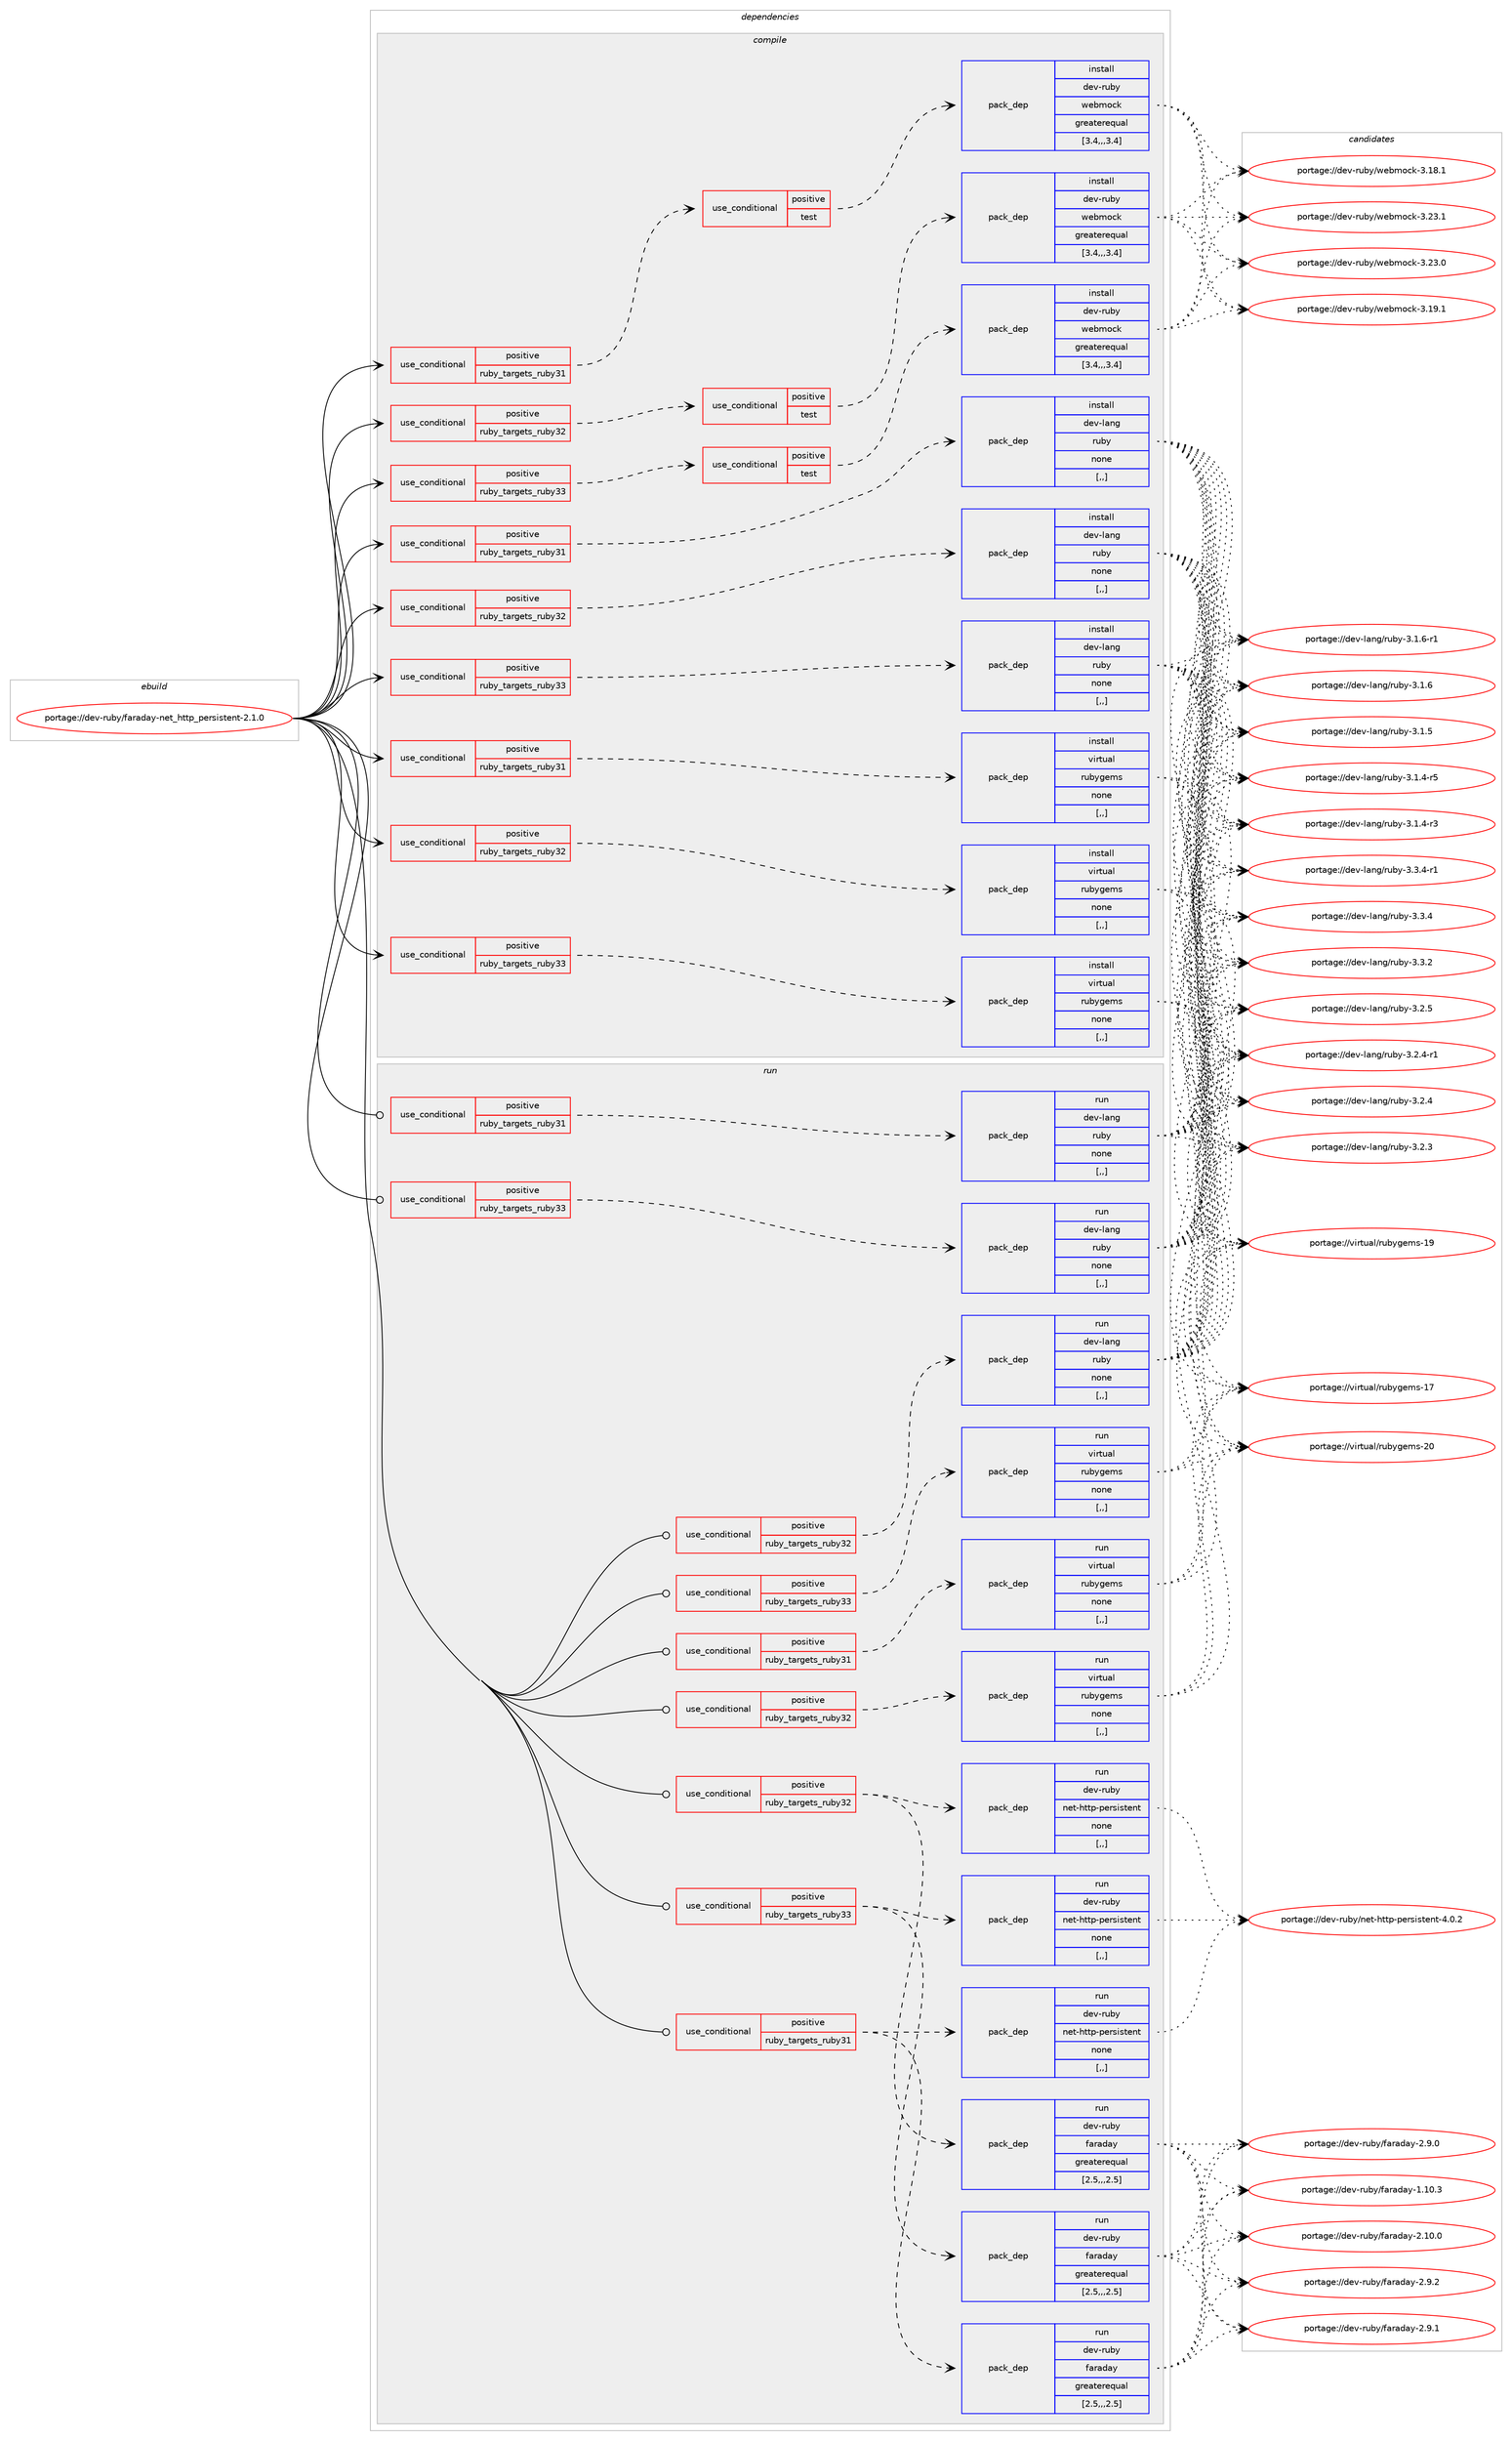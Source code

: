 digraph prolog {

# *************
# Graph options
# *************

newrank=true;
concentrate=true;
compound=true;
graph [rankdir=LR,fontname=Helvetica,fontsize=10,ranksep=1.5];#, ranksep=2.5, nodesep=0.2];
edge  [arrowhead=vee];
node  [fontname=Helvetica,fontsize=10];

# **********
# The ebuild
# **********

subgraph cluster_leftcol {
color=gray;
label=<<i>ebuild</i>>;
id [label="portage://dev-ruby/faraday-net_http_persistent-2.1.0", color=red, width=4, href="../dev-ruby/faraday-net_http_persistent-2.1.0.svg"];
}

# ****************
# The dependencies
# ****************

subgraph cluster_midcol {
color=gray;
label=<<i>dependencies</i>>;
subgraph cluster_compile {
fillcolor="#eeeeee";
style=filled;
label=<<i>compile</i>>;
subgraph cond47709 {
dependency183755 [label=<<TABLE BORDER="0" CELLBORDER="1" CELLSPACING="0" CELLPADDING="4"><TR><TD ROWSPAN="3" CELLPADDING="10">use_conditional</TD></TR><TR><TD>positive</TD></TR><TR><TD>ruby_targets_ruby31</TD></TR></TABLE>>, shape=none, color=red];
subgraph cond47710 {
dependency183756 [label=<<TABLE BORDER="0" CELLBORDER="1" CELLSPACING="0" CELLPADDING="4"><TR><TD ROWSPAN="3" CELLPADDING="10">use_conditional</TD></TR><TR><TD>positive</TD></TR><TR><TD>test</TD></TR></TABLE>>, shape=none, color=red];
subgraph pack134717 {
dependency183757 [label=<<TABLE BORDER="0" CELLBORDER="1" CELLSPACING="0" CELLPADDING="4" WIDTH="220"><TR><TD ROWSPAN="6" CELLPADDING="30">pack_dep</TD></TR><TR><TD WIDTH="110">install</TD></TR><TR><TD>dev-ruby</TD></TR><TR><TD>webmock</TD></TR><TR><TD>greaterequal</TD></TR><TR><TD>[3.4,,,3.4]</TD></TR></TABLE>>, shape=none, color=blue];
}
dependency183756:e -> dependency183757:w [weight=20,style="dashed",arrowhead="vee"];
}
dependency183755:e -> dependency183756:w [weight=20,style="dashed",arrowhead="vee"];
}
id:e -> dependency183755:w [weight=20,style="solid",arrowhead="vee"];
subgraph cond47711 {
dependency183758 [label=<<TABLE BORDER="0" CELLBORDER="1" CELLSPACING="0" CELLPADDING="4"><TR><TD ROWSPAN="3" CELLPADDING="10">use_conditional</TD></TR><TR><TD>positive</TD></TR><TR><TD>ruby_targets_ruby31</TD></TR></TABLE>>, shape=none, color=red];
subgraph pack134718 {
dependency183759 [label=<<TABLE BORDER="0" CELLBORDER="1" CELLSPACING="0" CELLPADDING="4" WIDTH="220"><TR><TD ROWSPAN="6" CELLPADDING="30">pack_dep</TD></TR><TR><TD WIDTH="110">install</TD></TR><TR><TD>dev-lang</TD></TR><TR><TD>ruby</TD></TR><TR><TD>none</TD></TR><TR><TD>[,,]</TD></TR></TABLE>>, shape=none, color=blue];
}
dependency183758:e -> dependency183759:w [weight=20,style="dashed",arrowhead="vee"];
}
id:e -> dependency183758:w [weight=20,style="solid",arrowhead="vee"];
subgraph cond47712 {
dependency183760 [label=<<TABLE BORDER="0" CELLBORDER="1" CELLSPACING="0" CELLPADDING="4"><TR><TD ROWSPAN="3" CELLPADDING="10">use_conditional</TD></TR><TR><TD>positive</TD></TR><TR><TD>ruby_targets_ruby31</TD></TR></TABLE>>, shape=none, color=red];
subgraph pack134719 {
dependency183761 [label=<<TABLE BORDER="0" CELLBORDER="1" CELLSPACING="0" CELLPADDING="4" WIDTH="220"><TR><TD ROWSPAN="6" CELLPADDING="30">pack_dep</TD></TR><TR><TD WIDTH="110">install</TD></TR><TR><TD>virtual</TD></TR><TR><TD>rubygems</TD></TR><TR><TD>none</TD></TR><TR><TD>[,,]</TD></TR></TABLE>>, shape=none, color=blue];
}
dependency183760:e -> dependency183761:w [weight=20,style="dashed",arrowhead="vee"];
}
id:e -> dependency183760:w [weight=20,style="solid",arrowhead="vee"];
subgraph cond47713 {
dependency183762 [label=<<TABLE BORDER="0" CELLBORDER="1" CELLSPACING="0" CELLPADDING="4"><TR><TD ROWSPAN="3" CELLPADDING="10">use_conditional</TD></TR><TR><TD>positive</TD></TR><TR><TD>ruby_targets_ruby32</TD></TR></TABLE>>, shape=none, color=red];
subgraph cond47714 {
dependency183763 [label=<<TABLE BORDER="0" CELLBORDER="1" CELLSPACING="0" CELLPADDING="4"><TR><TD ROWSPAN="3" CELLPADDING="10">use_conditional</TD></TR><TR><TD>positive</TD></TR><TR><TD>test</TD></TR></TABLE>>, shape=none, color=red];
subgraph pack134720 {
dependency183764 [label=<<TABLE BORDER="0" CELLBORDER="1" CELLSPACING="0" CELLPADDING="4" WIDTH="220"><TR><TD ROWSPAN="6" CELLPADDING="30">pack_dep</TD></TR><TR><TD WIDTH="110">install</TD></TR><TR><TD>dev-ruby</TD></TR><TR><TD>webmock</TD></TR><TR><TD>greaterequal</TD></TR><TR><TD>[3.4,,,3.4]</TD></TR></TABLE>>, shape=none, color=blue];
}
dependency183763:e -> dependency183764:w [weight=20,style="dashed",arrowhead="vee"];
}
dependency183762:e -> dependency183763:w [weight=20,style="dashed",arrowhead="vee"];
}
id:e -> dependency183762:w [weight=20,style="solid",arrowhead="vee"];
subgraph cond47715 {
dependency183765 [label=<<TABLE BORDER="0" CELLBORDER="1" CELLSPACING="0" CELLPADDING="4"><TR><TD ROWSPAN="3" CELLPADDING="10">use_conditional</TD></TR><TR><TD>positive</TD></TR><TR><TD>ruby_targets_ruby32</TD></TR></TABLE>>, shape=none, color=red];
subgraph pack134721 {
dependency183766 [label=<<TABLE BORDER="0" CELLBORDER="1" CELLSPACING="0" CELLPADDING="4" WIDTH="220"><TR><TD ROWSPAN="6" CELLPADDING="30">pack_dep</TD></TR><TR><TD WIDTH="110">install</TD></TR><TR><TD>dev-lang</TD></TR><TR><TD>ruby</TD></TR><TR><TD>none</TD></TR><TR><TD>[,,]</TD></TR></TABLE>>, shape=none, color=blue];
}
dependency183765:e -> dependency183766:w [weight=20,style="dashed",arrowhead="vee"];
}
id:e -> dependency183765:w [weight=20,style="solid",arrowhead="vee"];
subgraph cond47716 {
dependency183767 [label=<<TABLE BORDER="0" CELLBORDER="1" CELLSPACING="0" CELLPADDING="4"><TR><TD ROWSPAN="3" CELLPADDING="10">use_conditional</TD></TR><TR><TD>positive</TD></TR><TR><TD>ruby_targets_ruby32</TD></TR></TABLE>>, shape=none, color=red];
subgraph pack134722 {
dependency183768 [label=<<TABLE BORDER="0" CELLBORDER="1" CELLSPACING="0" CELLPADDING="4" WIDTH="220"><TR><TD ROWSPAN="6" CELLPADDING="30">pack_dep</TD></TR><TR><TD WIDTH="110">install</TD></TR><TR><TD>virtual</TD></TR><TR><TD>rubygems</TD></TR><TR><TD>none</TD></TR><TR><TD>[,,]</TD></TR></TABLE>>, shape=none, color=blue];
}
dependency183767:e -> dependency183768:w [weight=20,style="dashed",arrowhead="vee"];
}
id:e -> dependency183767:w [weight=20,style="solid",arrowhead="vee"];
subgraph cond47717 {
dependency183769 [label=<<TABLE BORDER="0" CELLBORDER="1" CELLSPACING="0" CELLPADDING="4"><TR><TD ROWSPAN="3" CELLPADDING="10">use_conditional</TD></TR><TR><TD>positive</TD></TR><TR><TD>ruby_targets_ruby33</TD></TR></TABLE>>, shape=none, color=red];
subgraph cond47718 {
dependency183770 [label=<<TABLE BORDER="0" CELLBORDER="1" CELLSPACING="0" CELLPADDING="4"><TR><TD ROWSPAN="3" CELLPADDING="10">use_conditional</TD></TR><TR><TD>positive</TD></TR><TR><TD>test</TD></TR></TABLE>>, shape=none, color=red];
subgraph pack134723 {
dependency183771 [label=<<TABLE BORDER="0" CELLBORDER="1" CELLSPACING="0" CELLPADDING="4" WIDTH="220"><TR><TD ROWSPAN="6" CELLPADDING="30">pack_dep</TD></TR><TR><TD WIDTH="110">install</TD></TR><TR><TD>dev-ruby</TD></TR><TR><TD>webmock</TD></TR><TR><TD>greaterequal</TD></TR><TR><TD>[3.4,,,3.4]</TD></TR></TABLE>>, shape=none, color=blue];
}
dependency183770:e -> dependency183771:w [weight=20,style="dashed",arrowhead="vee"];
}
dependency183769:e -> dependency183770:w [weight=20,style="dashed",arrowhead="vee"];
}
id:e -> dependency183769:w [weight=20,style="solid",arrowhead="vee"];
subgraph cond47719 {
dependency183772 [label=<<TABLE BORDER="0" CELLBORDER="1" CELLSPACING="0" CELLPADDING="4"><TR><TD ROWSPAN="3" CELLPADDING="10">use_conditional</TD></TR><TR><TD>positive</TD></TR><TR><TD>ruby_targets_ruby33</TD></TR></TABLE>>, shape=none, color=red];
subgraph pack134724 {
dependency183773 [label=<<TABLE BORDER="0" CELLBORDER="1" CELLSPACING="0" CELLPADDING="4" WIDTH="220"><TR><TD ROWSPAN="6" CELLPADDING="30">pack_dep</TD></TR><TR><TD WIDTH="110">install</TD></TR><TR><TD>dev-lang</TD></TR><TR><TD>ruby</TD></TR><TR><TD>none</TD></TR><TR><TD>[,,]</TD></TR></TABLE>>, shape=none, color=blue];
}
dependency183772:e -> dependency183773:w [weight=20,style="dashed",arrowhead="vee"];
}
id:e -> dependency183772:w [weight=20,style="solid",arrowhead="vee"];
subgraph cond47720 {
dependency183774 [label=<<TABLE BORDER="0" CELLBORDER="1" CELLSPACING="0" CELLPADDING="4"><TR><TD ROWSPAN="3" CELLPADDING="10">use_conditional</TD></TR><TR><TD>positive</TD></TR><TR><TD>ruby_targets_ruby33</TD></TR></TABLE>>, shape=none, color=red];
subgraph pack134725 {
dependency183775 [label=<<TABLE BORDER="0" CELLBORDER="1" CELLSPACING="0" CELLPADDING="4" WIDTH="220"><TR><TD ROWSPAN="6" CELLPADDING="30">pack_dep</TD></TR><TR><TD WIDTH="110">install</TD></TR><TR><TD>virtual</TD></TR><TR><TD>rubygems</TD></TR><TR><TD>none</TD></TR><TR><TD>[,,]</TD></TR></TABLE>>, shape=none, color=blue];
}
dependency183774:e -> dependency183775:w [weight=20,style="dashed",arrowhead="vee"];
}
id:e -> dependency183774:w [weight=20,style="solid",arrowhead="vee"];
}
subgraph cluster_compileandrun {
fillcolor="#eeeeee";
style=filled;
label=<<i>compile and run</i>>;
}
subgraph cluster_run {
fillcolor="#eeeeee";
style=filled;
label=<<i>run</i>>;
subgraph cond47721 {
dependency183776 [label=<<TABLE BORDER="0" CELLBORDER="1" CELLSPACING="0" CELLPADDING="4"><TR><TD ROWSPAN="3" CELLPADDING="10">use_conditional</TD></TR><TR><TD>positive</TD></TR><TR><TD>ruby_targets_ruby31</TD></TR></TABLE>>, shape=none, color=red];
subgraph pack134726 {
dependency183777 [label=<<TABLE BORDER="0" CELLBORDER="1" CELLSPACING="0" CELLPADDING="4" WIDTH="220"><TR><TD ROWSPAN="6" CELLPADDING="30">pack_dep</TD></TR><TR><TD WIDTH="110">run</TD></TR><TR><TD>dev-lang</TD></TR><TR><TD>ruby</TD></TR><TR><TD>none</TD></TR><TR><TD>[,,]</TD></TR></TABLE>>, shape=none, color=blue];
}
dependency183776:e -> dependency183777:w [weight=20,style="dashed",arrowhead="vee"];
}
id:e -> dependency183776:w [weight=20,style="solid",arrowhead="odot"];
subgraph cond47722 {
dependency183778 [label=<<TABLE BORDER="0" CELLBORDER="1" CELLSPACING="0" CELLPADDING="4"><TR><TD ROWSPAN="3" CELLPADDING="10">use_conditional</TD></TR><TR><TD>positive</TD></TR><TR><TD>ruby_targets_ruby31</TD></TR></TABLE>>, shape=none, color=red];
subgraph pack134727 {
dependency183779 [label=<<TABLE BORDER="0" CELLBORDER="1" CELLSPACING="0" CELLPADDING="4" WIDTH="220"><TR><TD ROWSPAN="6" CELLPADDING="30">pack_dep</TD></TR><TR><TD WIDTH="110">run</TD></TR><TR><TD>dev-ruby</TD></TR><TR><TD>faraday</TD></TR><TR><TD>greaterequal</TD></TR><TR><TD>[2.5,,,2.5]</TD></TR></TABLE>>, shape=none, color=blue];
}
dependency183778:e -> dependency183779:w [weight=20,style="dashed",arrowhead="vee"];
subgraph pack134728 {
dependency183780 [label=<<TABLE BORDER="0" CELLBORDER="1" CELLSPACING="0" CELLPADDING="4" WIDTH="220"><TR><TD ROWSPAN="6" CELLPADDING="30">pack_dep</TD></TR><TR><TD WIDTH="110">run</TD></TR><TR><TD>dev-ruby</TD></TR><TR><TD>net-http-persistent</TD></TR><TR><TD>none</TD></TR><TR><TD>[,,]</TD></TR></TABLE>>, shape=none, color=blue];
}
dependency183778:e -> dependency183780:w [weight=20,style="dashed",arrowhead="vee"];
}
id:e -> dependency183778:w [weight=20,style="solid",arrowhead="odot"];
subgraph cond47723 {
dependency183781 [label=<<TABLE BORDER="0" CELLBORDER="1" CELLSPACING="0" CELLPADDING="4"><TR><TD ROWSPAN="3" CELLPADDING="10">use_conditional</TD></TR><TR><TD>positive</TD></TR><TR><TD>ruby_targets_ruby31</TD></TR></TABLE>>, shape=none, color=red];
subgraph pack134729 {
dependency183782 [label=<<TABLE BORDER="0" CELLBORDER="1" CELLSPACING="0" CELLPADDING="4" WIDTH="220"><TR><TD ROWSPAN="6" CELLPADDING="30">pack_dep</TD></TR><TR><TD WIDTH="110">run</TD></TR><TR><TD>virtual</TD></TR><TR><TD>rubygems</TD></TR><TR><TD>none</TD></TR><TR><TD>[,,]</TD></TR></TABLE>>, shape=none, color=blue];
}
dependency183781:e -> dependency183782:w [weight=20,style="dashed",arrowhead="vee"];
}
id:e -> dependency183781:w [weight=20,style="solid",arrowhead="odot"];
subgraph cond47724 {
dependency183783 [label=<<TABLE BORDER="0" CELLBORDER="1" CELLSPACING="0" CELLPADDING="4"><TR><TD ROWSPAN="3" CELLPADDING="10">use_conditional</TD></TR><TR><TD>positive</TD></TR><TR><TD>ruby_targets_ruby32</TD></TR></TABLE>>, shape=none, color=red];
subgraph pack134730 {
dependency183784 [label=<<TABLE BORDER="0" CELLBORDER="1" CELLSPACING="0" CELLPADDING="4" WIDTH="220"><TR><TD ROWSPAN="6" CELLPADDING="30">pack_dep</TD></TR><TR><TD WIDTH="110">run</TD></TR><TR><TD>dev-lang</TD></TR><TR><TD>ruby</TD></TR><TR><TD>none</TD></TR><TR><TD>[,,]</TD></TR></TABLE>>, shape=none, color=blue];
}
dependency183783:e -> dependency183784:w [weight=20,style="dashed",arrowhead="vee"];
}
id:e -> dependency183783:w [weight=20,style="solid",arrowhead="odot"];
subgraph cond47725 {
dependency183785 [label=<<TABLE BORDER="0" CELLBORDER="1" CELLSPACING="0" CELLPADDING="4"><TR><TD ROWSPAN="3" CELLPADDING="10">use_conditional</TD></TR><TR><TD>positive</TD></TR><TR><TD>ruby_targets_ruby32</TD></TR></TABLE>>, shape=none, color=red];
subgraph pack134731 {
dependency183786 [label=<<TABLE BORDER="0" CELLBORDER="1" CELLSPACING="0" CELLPADDING="4" WIDTH="220"><TR><TD ROWSPAN="6" CELLPADDING="30">pack_dep</TD></TR><TR><TD WIDTH="110">run</TD></TR><TR><TD>dev-ruby</TD></TR><TR><TD>faraday</TD></TR><TR><TD>greaterequal</TD></TR><TR><TD>[2.5,,,2.5]</TD></TR></TABLE>>, shape=none, color=blue];
}
dependency183785:e -> dependency183786:w [weight=20,style="dashed",arrowhead="vee"];
subgraph pack134732 {
dependency183787 [label=<<TABLE BORDER="0" CELLBORDER="1" CELLSPACING="0" CELLPADDING="4" WIDTH="220"><TR><TD ROWSPAN="6" CELLPADDING="30">pack_dep</TD></TR><TR><TD WIDTH="110">run</TD></TR><TR><TD>dev-ruby</TD></TR><TR><TD>net-http-persistent</TD></TR><TR><TD>none</TD></TR><TR><TD>[,,]</TD></TR></TABLE>>, shape=none, color=blue];
}
dependency183785:e -> dependency183787:w [weight=20,style="dashed",arrowhead="vee"];
}
id:e -> dependency183785:w [weight=20,style="solid",arrowhead="odot"];
subgraph cond47726 {
dependency183788 [label=<<TABLE BORDER="0" CELLBORDER="1" CELLSPACING="0" CELLPADDING="4"><TR><TD ROWSPAN="3" CELLPADDING="10">use_conditional</TD></TR><TR><TD>positive</TD></TR><TR><TD>ruby_targets_ruby32</TD></TR></TABLE>>, shape=none, color=red];
subgraph pack134733 {
dependency183789 [label=<<TABLE BORDER="0" CELLBORDER="1" CELLSPACING="0" CELLPADDING="4" WIDTH="220"><TR><TD ROWSPAN="6" CELLPADDING="30">pack_dep</TD></TR><TR><TD WIDTH="110">run</TD></TR><TR><TD>virtual</TD></TR><TR><TD>rubygems</TD></TR><TR><TD>none</TD></TR><TR><TD>[,,]</TD></TR></TABLE>>, shape=none, color=blue];
}
dependency183788:e -> dependency183789:w [weight=20,style="dashed",arrowhead="vee"];
}
id:e -> dependency183788:w [weight=20,style="solid",arrowhead="odot"];
subgraph cond47727 {
dependency183790 [label=<<TABLE BORDER="0" CELLBORDER="1" CELLSPACING="0" CELLPADDING="4"><TR><TD ROWSPAN="3" CELLPADDING="10">use_conditional</TD></TR><TR><TD>positive</TD></TR><TR><TD>ruby_targets_ruby33</TD></TR></TABLE>>, shape=none, color=red];
subgraph pack134734 {
dependency183791 [label=<<TABLE BORDER="0" CELLBORDER="1" CELLSPACING="0" CELLPADDING="4" WIDTH="220"><TR><TD ROWSPAN="6" CELLPADDING="30">pack_dep</TD></TR><TR><TD WIDTH="110">run</TD></TR><TR><TD>dev-lang</TD></TR><TR><TD>ruby</TD></TR><TR><TD>none</TD></TR><TR><TD>[,,]</TD></TR></TABLE>>, shape=none, color=blue];
}
dependency183790:e -> dependency183791:w [weight=20,style="dashed",arrowhead="vee"];
}
id:e -> dependency183790:w [weight=20,style="solid",arrowhead="odot"];
subgraph cond47728 {
dependency183792 [label=<<TABLE BORDER="0" CELLBORDER="1" CELLSPACING="0" CELLPADDING="4"><TR><TD ROWSPAN="3" CELLPADDING="10">use_conditional</TD></TR><TR><TD>positive</TD></TR><TR><TD>ruby_targets_ruby33</TD></TR></TABLE>>, shape=none, color=red];
subgraph pack134735 {
dependency183793 [label=<<TABLE BORDER="0" CELLBORDER="1" CELLSPACING="0" CELLPADDING="4" WIDTH="220"><TR><TD ROWSPAN="6" CELLPADDING="30">pack_dep</TD></TR><TR><TD WIDTH="110">run</TD></TR><TR><TD>dev-ruby</TD></TR><TR><TD>faraday</TD></TR><TR><TD>greaterequal</TD></TR><TR><TD>[2.5,,,2.5]</TD></TR></TABLE>>, shape=none, color=blue];
}
dependency183792:e -> dependency183793:w [weight=20,style="dashed",arrowhead="vee"];
subgraph pack134736 {
dependency183794 [label=<<TABLE BORDER="0" CELLBORDER="1" CELLSPACING="0" CELLPADDING="4" WIDTH="220"><TR><TD ROWSPAN="6" CELLPADDING="30">pack_dep</TD></TR><TR><TD WIDTH="110">run</TD></TR><TR><TD>dev-ruby</TD></TR><TR><TD>net-http-persistent</TD></TR><TR><TD>none</TD></TR><TR><TD>[,,]</TD></TR></TABLE>>, shape=none, color=blue];
}
dependency183792:e -> dependency183794:w [weight=20,style="dashed",arrowhead="vee"];
}
id:e -> dependency183792:w [weight=20,style="solid",arrowhead="odot"];
subgraph cond47729 {
dependency183795 [label=<<TABLE BORDER="0" CELLBORDER="1" CELLSPACING="0" CELLPADDING="4"><TR><TD ROWSPAN="3" CELLPADDING="10">use_conditional</TD></TR><TR><TD>positive</TD></TR><TR><TD>ruby_targets_ruby33</TD></TR></TABLE>>, shape=none, color=red];
subgraph pack134737 {
dependency183796 [label=<<TABLE BORDER="0" CELLBORDER="1" CELLSPACING="0" CELLPADDING="4" WIDTH="220"><TR><TD ROWSPAN="6" CELLPADDING="30">pack_dep</TD></TR><TR><TD WIDTH="110">run</TD></TR><TR><TD>virtual</TD></TR><TR><TD>rubygems</TD></TR><TR><TD>none</TD></TR><TR><TD>[,,]</TD></TR></TABLE>>, shape=none, color=blue];
}
dependency183795:e -> dependency183796:w [weight=20,style="dashed",arrowhead="vee"];
}
id:e -> dependency183795:w [weight=20,style="solid",arrowhead="odot"];
}
}

# **************
# The candidates
# **************

subgraph cluster_choices {
rank=same;
color=gray;
label=<<i>candidates</i>>;

subgraph choice134717 {
color=black;
nodesep=1;
choice100101118451141179812147119101981091119910745514650514649 [label="portage://dev-ruby/webmock-3.23.1", color=red, width=4,href="../dev-ruby/webmock-3.23.1.svg"];
choice100101118451141179812147119101981091119910745514650514648 [label="portage://dev-ruby/webmock-3.23.0", color=red, width=4,href="../dev-ruby/webmock-3.23.0.svg"];
choice100101118451141179812147119101981091119910745514649574649 [label="portage://dev-ruby/webmock-3.19.1", color=red, width=4,href="../dev-ruby/webmock-3.19.1.svg"];
choice100101118451141179812147119101981091119910745514649564649 [label="portage://dev-ruby/webmock-3.18.1", color=red, width=4,href="../dev-ruby/webmock-3.18.1.svg"];
dependency183757:e -> choice100101118451141179812147119101981091119910745514650514649:w [style=dotted,weight="100"];
dependency183757:e -> choice100101118451141179812147119101981091119910745514650514648:w [style=dotted,weight="100"];
dependency183757:e -> choice100101118451141179812147119101981091119910745514649574649:w [style=dotted,weight="100"];
dependency183757:e -> choice100101118451141179812147119101981091119910745514649564649:w [style=dotted,weight="100"];
}
subgraph choice134718 {
color=black;
nodesep=1;
choice100101118451089711010347114117981214551465146524511449 [label="portage://dev-lang/ruby-3.3.4-r1", color=red, width=4,href="../dev-lang/ruby-3.3.4-r1.svg"];
choice10010111845108971101034711411798121455146514652 [label="portage://dev-lang/ruby-3.3.4", color=red, width=4,href="../dev-lang/ruby-3.3.4.svg"];
choice10010111845108971101034711411798121455146514650 [label="portage://dev-lang/ruby-3.3.2", color=red, width=4,href="../dev-lang/ruby-3.3.2.svg"];
choice10010111845108971101034711411798121455146504653 [label="portage://dev-lang/ruby-3.2.5", color=red, width=4,href="../dev-lang/ruby-3.2.5.svg"];
choice100101118451089711010347114117981214551465046524511449 [label="portage://dev-lang/ruby-3.2.4-r1", color=red, width=4,href="../dev-lang/ruby-3.2.4-r1.svg"];
choice10010111845108971101034711411798121455146504652 [label="portage://dev-lang/ruby-3.2.4", color=red, width=4,href="../dev-lang/ruby-3.2.4.svg"];
choice10010111845108971101034711411798121455146504651 [label="portage://dev-lang/ruby-3.2.3", color=red, width=4,href="../dev-lang/ruby-3.2.3.svg"];
choice100101118451089711010347114117981214551464946544511449 [label="portage://dev-lang/ruby-3.1.6-r1", color=red, width=4,href="../dev-lang/ruby-3.1.6-r1.svg"];
choice10010111845108971101034711411798121455146494654 [label="portage://dev-lang/ruby-3.1.6", color=red, width=4,href="../dev-lang/ruby-3.1.6.svg"];
choice10010111845108971101034711411798121455146494653 [label="portage://dev-lang/ruby-3.1.5", color=red, width=4,href="../dev-lang/ruby-3.1.5.svg"];
choice100101118451089711010347114117981214551464946524511453 [label="portage://dev-lang/ruby-3.1.4-r5", color=red, width=4,href="../dev-lang/ruby-3.1.4-r5.svg"];
choice100101118451089711010347114117981214551464946524511451 [label="portage://dev-lang/ruby-3.1.4-r3", color=red, width=4,href="../dev-lang/ruby-3.1.4-r3.svg"];
dependency183759:e -> choice100101118451089711010347114117981214551465146524511449:w [style=dotted,weight="100"];
dependency183759:e -> choice10010111845108971101034711411798121455146514652:w [style=dotted,weight="100"];
dependency183759:e -> choice10010111845108971101034711411798121455146514650:w [style=dotted,weight="100"];
dependency183759:e -> choice10010111845108971101034711411798121455146504653:w [style=dotted,weight="100"];
dependency183759:e -> choice100101118451089711010347114117981214551465046524511449:w [style=dotted,weight="100"];
dependency183759:e -> choice10010111845108971101034711411798121455146504652:w [style=dotted,weight="100"];
dependency183759:e -> choice10010111845108971101034711411798121455146504651:w [style=dotted,weight="100"];
dependency183759:e -> choice100101118451089711010347114117981214551464946544511449:w [style=dotted,weight="100"];
dependency183759:e -> choice10010111845108971101034711411798121455146494654:w [style=dotted,weight="100"];
dependency183759:e -> choice10010111845108971101034711411798121455146494653:w [style=dotted,weight="100"];
dependency183759:e -> choice100101118451089711010347114117981214551464946524511453:w [style=dotted,weight="100"];
dependency183759:e -> choice100101118451089711010347114117981214551464946524511451:w [style=dotted,weight="100"];
}
subgraph choice134719 {
color=black;
nodesep=1;
choice118105114116117971084711411798121103101109115455048 [label="portage://virtual/rubygems-20", color=red, width=4,href="../virtual/rubygems-20.svg"];
choice118105114116117971084711411798121103101109115454957 [label="portage://virtual/rubygems-19", color=red, width=4,href="../virtual/rubygems-19.svg"];
choice118105114116117971084711411798121103101109115454955 [label="portage://virtual/rubygems-17", color=red, width=4,href="../virtual/rubygems-17.svg"];
dependency183761:e -> choice118105114116117971084711411798121103101109115455048:w [style=dotted,weight="100"];
dependency183761:e -> choice118105114116117971084711411798121103101109115454957:w [style=dotted,weight="100"];
dependency183761:e -> choice118105114116117971084711411798121103101109115454955:w [style=dotted,weight="100"];
}
subgraph choice134720 {
color=black;
nodesep=1;
choice100101118451141179812147119101981091119910745514650514649 [label="portage://dev-ruby/webmock-3.23.1", color=red, width=4,href="../dev-ruby/webmock-3.23.1.svg"];
choice100101118451141179812147119101981091119910745514650514648 [label="portage://dev-ruby/webmock-3.23.0", color=red, width=4,href="../dev-ruby/webmock-3.23.0.svg"];
choice100101118451141179812147119101981091119910745514649574649 [label="portage://dev-ruby/webmock-3.19.1", color=red, width=4,href="../dev-ruby/webmock-3.19.1.svg"];
choice100101118451141179812147119101981091119910745514649564649 [label="portage://dev-ruby/webmock-3.18.1", color=red, width=4,href="../dev-ruby/webmock-3.18.1.svg"];
dependency183764:e -> choice100101118451141179812147119101981091119910745514650514649:w [style=dotted,weight="100"];
dependency183764:e -> choice100101118451141179812147119101981091119910745514650514648:w [style=dotted,weight="100"];
dependency183764:e -> choice100101118451141179812147119101981091119910745514649574649:w [style=dotted,weight="100"];
dependency183764:e -> choice100101118451141179812147119101981091119910745514649564649:w [style=dotted,weight="100"];
}
subgraph choice134721 {
color=black;
nodesep=1;
choice100101118451089711010347114117981214551465146524511449 [label="portage://dev-lang/ruby-3.3.4-r1", color=red, width=4,href="../dev-lang/ruby-3.3.4-r1.svg"];
choice10010111845108971101034711411798121455146514652 [label="portage://dev-lang/ruby-3.3.4", color=red, width=4,href="../dev-lang/ruby-3.3.4.svg"];
choice10010111845108971101034711411798121455146514650 [label="portage://dev-lang/ruby-3.3.2", color=red, width=4,href="../dev-lang/ruby-3.3.2.svg"];
choice10010111845108971101034711411798121455146504653 [label="portage://dev-lang/ruby-3.2.5", color=red, width=4,href="../dev-lang/ruby-3.2.5.svg"];
choice100101118451089711010347114117981214551465046524511449 [label="portage://dev-lang/ruby-3.2.4-r1", color=red, width=4,href="../dev-lang/ruby-3.2.4-r1.svg"];
choice10010111845108971101034711411798121455146504652 [label="portage://dev-lang/ruby-3.2.4", color=red, width=4,href="../dev-lang/ruby-3.2.4.svg"];
choice10010111845108971101034711411798121455146504651 [label="portage://dev-lang/ruby-3.2.3", color=red, width=4,href="../dev-lang/ruby-3.2.3.svg"];
choice100101118451089711010347114117981214551464946544511449 [label="portage://dev-lang/ruby-3.1.6-r1", color=red, width=4,href="../dev-lang/ruby-3.1.6-r1.svg"];
choice10010111845108971101034711411798121455146494654 [label="portage://dev-lang/ruby-3.1.6", color=red, width=4,href="../dev-lang/ruby-3.1.6.svg"];
choice10010111845108971101034711411798121455146494653 [label="portage://dev-lang/ruby-3.1.5", color=red, width=4,href="../dev-lang/ruby-3.1.5.svg"];
choice100101118451089711010347114117981214551464946524511453 [label="portage://dev-lang/ruby-3.1.4-r5", color=red, width=4,href="../dev-lang/ruby-3.1.4-r5.svg"];
choice100101118451089711010347114117981214551464946524511451 [label="portage://dev-lang/ruby-3.1.4-r3", color=red, width=4,href="../dev-lang/ruby-3.1.4-r3.svg"];
dependency183766:e -> choice100101118451089711010347114117981214551465146524511449:w [style=dotted,weight="100"];
dependency183766:e -> choice10010111845108971101034711411798121455146514652:w [style=dotted,weight="100"];
dependency183766:e -> choice10010111845108971101034711411798121455146514650:w [style=dotted,weight="100"];
dependency183766:e -> choice10010111845108971101034711411798121455146504653:w [style=dotted,weight="100"];
dependency183766:e -> choice100101118451089711010347114117981214551465046524511449:w [style=dotted,weight="100"];
dependency183766:e -> choice10010111845108971101034711411798121455146504652:w [style=dotted,weight="100"];
dependency183766:e -> choice10010111845108971101034711411798121455146504651:w [style=dotted,weight="100"];
dependency183766:e -> choice100101118451089711010347114117981214551464946544511449:w [style=dotted,weight="100"];
dependency183766:e -> choice10010111845108971101034711411798121455146494654:w [style=dotted,weight="100"];
dependency183766:e -> choice10010111845108971101034711411798121455146494653:w [style=dotted,weight="100"];
dependency183766:e -> choice100101118451089711010347114117981214551464946524511453:w [style=dotted,weight="100"];
dependency183766:e -> choice100101118451089711010347114117981214551464946524511451:w [style=dotted,weight="100"];
}
subgraph choice134722 {
color=black;
nodesep=1;
choice118105114116117971084711411798121103101109115455048 [label="portage://virtual/rubygems-20", color=red, width=4,href="../virtual/rubygems-20.svg"];
choice118105114116117971084711411798121103101109115454957 [label="portage://virtual/rubygems-19", color=red, width=4,href="../virtual/rubygems-19.svg"];
choice118105114116117971084711411798121103101109115454955 [label="portage://virtual/rubygems-17", color=red, width=4,href="../virtual/rubygems-17.svg"];
dependency183768:e -> choice118105114116117971084711411798121103101109115455048:w [style=dotted,weight="100"];
dependency183768:e -> choice118105114116117971084711411798121103101109115454957:w [style=dotted,weight="100"];
dependency183768:e -> choice118105114116117971084711411798121103101109115454955:w [style=dotted,weight="100"];
}
subgraph choice134723 {
color=black;
nodesep=1;
choice100101118451141179812147119101981091119910745514650514649 [label="portage://dev-ruby/webmock-3.23.1", color=red, width=4,href="../dev-ruby/webmock-3.23.1.svg"];
choice100101118451141179812147119101981091119910745514650514648 [label="portage://dev-ruby/webmock-3.23.0", color=red, width=4,href="../dev-ruby/webmock-3.23.0.svg"];
choice100101118451141179812147119101981091119910745514649574649 [label="portage://dev-ruby/webmock-3.19.1", color=red, width=4,href="../dev-ruby/webmock-3.19.1.svg"];
choice100101118451141179812147119101981091119910745514649564649 [label="portage://dev-ruby/webmock-3.18.1", color=red, width=4,href="../dev-ruby/webmock-3.18.1.svg"];
dependency183771:e -> choice100101118451141179812147119101981091119910745514650514649:w [style=dotted,weight="100"];
dependency183771:e -> choice100101118451141179812147119101981091119910745514650514648:w [style=dotted,weight="100"];
dependency183771:e -> choice100101118451141179812147119101981091119910745514649574649:w [style=dotted,weight="100"];
dependency183771:e -> choice100101118451141179812147119101981091119910745514649564649:w [style=dotted,weight="100"];
}
subgraph choice134724 {
color=black;
nodesep=1;
choice100101118451089711010347114117981214551465146524511449 [label="portage://dev-lang/ruby-3.3.4-r1", color=red, width=4,href="../dev-lang/ruby-3.3.4-r1.svg"];
choice10010111845108971101034711411798121455146514652 [label="portage://dev-lang/ruby-3.3.4", color=red, width=4,href="../dev-lang/ruby-3.3.4.svg"];
choice10010111845108971101034711411798121455146514650 [label="portage://dev-lang/ruby-3.3.2", color=red, width=4,href="../dev-lang/ruby-3.3.2.svg"];
choice10010111845108971101034711411798121455146504653 [label="portage://dev-lang/ruby-3.2.5", color=red, width=4,href="../dev-lang/ruby-3.2.5.svg"];
choice100101118451089711010347114117981214551465046524511449 [label="portage://dev-lang/ruby-3.2.4-r1", color=red, width=4,href="../dev-lang/ruby-3.2.4-r1.svg"];
choice10010111845108971101034711411798121455146504652 [label="portage://dev-lang/ruby-3.2.4", color=red, width=4,href="../dev-lang/ruby-3.2.4.svg"];
choice10010111845108971101034711411798121455146504651 [label="portage://dev-lang/ruby-3.2.3", color=red, width=4,href="../dev-lang/ruby-3.2.3.svg"];
choice100101118451089711010347114117981214551464946544511449 [label="portage://dev-lang/ruby-3.1.6-r1", color=red, width=4,href="../dev-lang/ruby-3.1.6-r1.svg"];
choice10010111845108971101034711411798121455146494654 [label="portage://dev-lang/ruby-3.1.6", color=red, width=4,href="../dev-lang/ruby-3.1.6.svg"];
choice10010111845108971101034711411798121455146494653 [label="portage://dev-lang/ruby-3.1.5", color=red, width=4,href="../dev-lang/ruby-3.1.5.svg"];
choice100101118451089711010347114117981214551464946524511453 [label="portage://dev-lang/ruby-3.1.4-r5", color=red, width=4,href="../dev-lang/ruby-3.1.4-r5.svg"];
choice100101118451089711010347114117981214551464946524511451 [label="portage://dev-lang/ruby-3.1.4-r3", color=red, width=4,href="../dev-lang/ruby-3.1.4-r3.svg"];
dependency183773:e -> choice100101118451089711010347114117981214551465146524511449:w [style=dotted,weight="100"];
dependency183773:e -> choice10010111845108971101034711411798121455146514652:w [style=dotted,weight="100"];
dependency183773:e -> choice10010111845108971101034711411798121455146514650:w [style=dotted,weight="100"];
dependency183773:e -> choice10010111845108971101034711411798121455146504653:w [style=dotted,weight="100"];
dependency183773:e -> choice100101118451089711010347114117981214551465046524511449:w [style=dotted,weight="100"];
dependency183773:e -> choice10010111845108971101034711411798121455146504652:w [style=dotted,weight="100"];
dependency183773:e -> choice10010111845108971101034711411798121455146504651:w [style=dotted,weight="100"];
dependency183773:e -> choice100101118451089711010347114117981214551464946544511449:w [style=dotted,weight="100"];
dependency183773:e -> choice10010111845108971101034711411798121455146494654:w [style=dotted,weight="100"];
dependency183773:e -> choice10010111845108971101034711411798121455146494653:w [style=dotted,weight="100"];
dependency183773:e -> choice100101118451089711010347114117981214551464946524511453:w [style=dotted,weight="100"];
dependency183773:e -> choice100101118451089711010347114117981214551464946524511451:w [style=dotted,weight="100"];
}
subgraph choice134725 {
color=black;
nodesep=1;
choice118105114116117971084711411798121103101109115455048 [label="portage://virtual/rubygems-20", color=red, width=4,href="../virtual/rubygems-20.svg"];
choice118105114116117971084711411798121103101109115454957 [label="portage://virtual/rubygems-19", color=red, width=4,href="../virtual/rubygems-19.svg"];
choice118105114116117971084711411798121103101109115454955 [label="portage://virtual/rubygems-17", color=red, width=4,href="../virtual/rubygems-17.svg"];
dependency183775:e -> choice118105114116117971084711411798121103101109115455048:w [style=dotted,weight="100"];
dependency183775:e -> choice118105114116117971084711411798121103101109115454957:w [style=dotted,weight="100"];
dependency183775:e -> choice118105114116117971084711411798121103101109115454955:w [style=dotted,weight="100"];
}
subgraph choice134726 {
color=black;
nodesep=1;
choice100101118451089711010347114117981214551465146524511449 [label="portage://dev-lang/ruby-3.3.4-r1", color=red, width=4,href="../dev-lang/ruby-3.3.4-r1.svg"];
choice10010111845108971101034711411798121455146514652 [label="portage://dev-lang/ruby-3.3.4", color=red, width=4,href="../dev-lang/ruby-3.3.4.svg"];
choice10010111845108971101034711411798121455146514650 [label="portage://dev-lang/ruby-3.3.2", color=red, width=4,href="../dev-lang/ruby-3.3.2.svg"];
choice10010111845108971101034711411798121455146504653 [label="portage://dev-lang/ruby-3.2.5", color=red, width=4,href="../dev-lang/ruby-3.2.5.svg"];
choice100101118451089711010347114117981214551465046524511449 [label="portage://dev-lang/ruby-3.2.4-r1", color=red, width=4,href="../dev-lang/ruby-3.2.4-r1.svg"];
choice10010111845108971101034711411798121455146504652 [label="portage://dev-lang/ruby-3.2.4", color=red, width=4,href="../dev-lang/ruby-3.2.4.svg"];
choice10010111845108971101034711411798121455146504651 [label="portage://dev-lang/ruby-3.2.3", color=red, width=4,href="../dev-lang/ruby-3.2.3.svg"];
choice100101118451089711010347114117981214551464946544511449 [label="portage://dev-lang/ruby-3.1.6-r1", color=red, width=4,href="../dev-lang/ruby-3.1.6-r1.svg"];
choice10010111845108971101034711411798121455146494654 [label="portage://dev-lang/ruby-3.1.6", color=red, width=4,href="../dev-lang/ruby-3.1.6.svg"];
choice10010111845108971101034711411798121455146494653 [label="portage://dev-lang/ruby-3.1.5", color=red, width=4,href="../dev-lang/ruby-3.1.5.svg"];
choice100101118451089711010347114117981214551464946524511453 [label="portage://dev-lang/ruby-3.1.4-r5", color=red, width=4,href="../dev-lang/ruby-3.1.4-r5.svg"];
choice100101118451089711010347114117981214551464946524511451 [label="portage://dev-lang/ruby-3.1.4-r3", color=red, width=4,href="../dev-lang/ruby-3.1.4-r3.svg"];
dependency183777:e -> choice100101118451089711010347114117981214551465146524511449:w [style=dotted,weight="100"];
dependency183777:e -> choice10010111845108971101034711411798121455146514652:w [style=dotted,weight="100"];
dependency183777:e -> choice10010111845108971101034711411798121455146514650:w [style=dotted,weight="100"];
dependency183777:e -> choice10010111845108971101034711411798121455146504653:w [style=dotted,weight="100"];
dependency183777:e -> choice100101118451089711010347114117981214551465046524511449:w [style=dotted,weight="100"];
dependency183777:e -> choice10010111845108971101034711411798121455146504652:w [style=dotted,weight="100"];
dependency183777:e -> choice10010111845108971101034711411798121455146504651:w [style=dotted,weight="100"];
dependency183777:e -> choice100101118451089711010347114117981214551464946544511449:w [style=dotted,weight="100"];
dependency183777:e -> choice10010111845108971101034711411798121455146494654:w [style=dotted,weight="100"];
dependency183777:e -> choice10010111845108971101034711411798121455146494653:w [style=dotted,weight="100"];
dependency183777:e -> choice100101118451089711010347114117981214551464946524511453:w [style=dotted,weight="100"];
dependency183777:e -> choice100101118451089711010347114117981214551464946524511451:w [style=dotted,weight="100"];
}
subgraph choice134727 {
color=black;
nodesep=1;
choice10010111845114117981214710297114971009712145504649484648 [label="portage://dev-ruby/faraday-2.10.0", color=red, width=4,href="../dev-ruby/faraday-2.10.0.svg"];
choice100101118451141179812147102971149710097121455046574650 [label="portage://dev-ruby/faraday-2.9.2", color=red, width=4,href="../dev-ruby/faraday-2.9.2.svg"];
choice100101118451141179812147102971149710097121455046574649 [label="portage://dev-ruby/faraday-2.9.1", color=red, width=4,href="../dev-ruby/faraday-2.9.1.svg"];
choice100101118451141179812147102971149710097121455046574648 [label="portage://dev-ruby/faraday-2.9.0", color=red, width=4,href="../dev-ruby/faraday-2.9.0.svg"];
choice10010111845114117981214710297114971009712145494649484651 [label="portage://dev-ruby/faraday-1.10.3", color=red, width=4,href="../dev-ruby/faraday-1.10.3.svg"];
dependency183779:e -> choice10010111845114117981214710297114971009712145504649484648:w [style=dotted,weight="100"];
dependency183779:e -> choice100101118451141179812147102971149710097121455046574650:w [style=dotted,weight="100"];
dependency183779:e -> choice100101118451141179812147102971149710097121455046574649:w [style=dotted,weight="100"];
dependency183779:e -> choice100101118451141179812147102971149710097121455046574648:w [style=dotted,weight="100"];
dependency183779:e -> choice10010111845114117981214710297114971009712145494649484651:w [style=dotted,weight="100"];
}
subgraph choice134728 {
color=black;
nodesep=1;
choice1001011184511411798121471101011164510411611611245112101114115105115116101110116455246484650 [label="portage://dev-ruby/net-http-persistent-4.0.2", color=red, width=4,href="../dev-ruby/net-http-persistent-4.0.2.svg"];
dependency183780:e -> choice1001011184511411798121471101011164510411611611245112101114115105115116101110116455246484650:w [style=dotted,weight="100"];
}
subgraph choice134729 {
color=black;
nodesep=1;
choice118105114116117971084711411798121103101109115455048 [label="portage://virtual/rubygems-20", color=red, width=4,href="../virtual/rubygems-20.svg"];
choice118105114116117971084711411798121103101109115454957 [label="portage://virtual/rubygems-19", color=red, width=4,href="../virtual/rubygems-19.svg"];
choice118105114116117971084711411798121103101109115454955 [label="portage://virtual/rubygems-17", color=red, width=4,href="../virtual/rubygems-17.svg"];
dependency183782:e -> choice118105114116117971084711411798121103101109115455048:w [style=dotted,weight="100"];
dependency183782:e -> choice118105114116117971084711411798121103101109115454957:w [style=dotted,weight="100"];
dependency183782:e -> choice118105114116117971084711411798121103101109115454955:w [style=dotted,weight="100"];
}
subgraph choice134730 {
color=black;
nodesep=1;
choice100101118451089711010347114117981214551465146524511449 [label="portage://dev-lang/ruby-3.3.4-r1", color=red, width=4,href="../dev-lang/ruby-3.3.4-r1.svg"];
choice10010111845108971101034711411798121455146514652 [label="portage://dev-lang/ruby-3.3.4", color=red, width=4,href="../dev-lang/ruby-3.3.4.svg"];
choice10010111845108971101034711411798121455146514650 [label="portage://dev-lang/ruby-3.3.2", color=red, width=4,href="../dev-lang/ruby-3.3.2.svg"];
choice10010111845108971101034711411798121455146504653 [label="portage://dev-lang/ruby-3.2.5", color=red, width=4,href="../dev-lang/ruby-3.2.5.svg"];
choice100101118451089711010347114117981214551465046524511449 [label="portage://dev-lang/ruby-3.2.4-r1", color=red, width=4,href="../dev-lang/ruby-3.2.4-r1.svg"];
choice10010111845108971101034711411798121455146504652 [label="portage://dev-lang/ruby-3.2.4", color=red, width=4,href="../dev-lang/ruby-3.2.4.svg"];
choice10010111845108971101034711411798121455146504651 [label="portage://dev-lang/ruby-3.2.3", color=red, width=4,href="../dev-lang/ruby-3.2.3.svg"];
choice100101118451089711010347114117981214551464946544511449 [label="portage://dev-lang/ruby-3.1.6-r1", color=red, width=4,href="../dev-lang/ruby-3.1.6-r1.svg"];
choice10010111845108971101034711411798121455146494654 [label="portage://dev-lang/ruby-3.1.6", color=red, width=4,href="../dev-lang/ruby-3.1.6.svg"];
choice10010111845108971101034711411798121455146494653 [label="portage://dev-lang/ruby-3.1.5", color=red, width=4,href="../dev-lang/ruby-3.1.5.svg"];
choice100101118451089711010347114117981214551464946524511453 [label="portage://dev-lang/ruby-3.1.4-r5", color=red, width=4,href="../dev-lang/ruby-3.1.4-r5.svg"];
choice100101118451089711010347114117981214551464946524511451 [label="portage://dev-lang/ruby-3.1.4-r3", color=red, width=4,href="../dev-lang/ruby-3.1.4-r3.svg"];
dependency183784:e -> choice100101118451089711010347114117981214551465146524511449:w [style=dotted,weight="100"];
dependency183784:e -> choice10010111845108971101034711411798121455146514652:w [style=dotted,weight="100"];
dependency183784:e -> choice10010111845108971101034711411798121455146514650:w [style=dotted,weight="100"];
dependency183784:e -> choice10010111845108971101034711411798121455146504653:w [style=dotted,weight="100"];
dependency183784:e -> choice100101118451089711010347114117981214551465046524511449:w [style=dotted,weight="100"];
dependency183784:e -> choice10010111845108971101034711411798121455146504652:w [style=dotted,weight="100"];
dependency183784:e -> choice10010111845108971101034711411798121455146504651:w [style=dotted,weight="100"];
dependency183784:e -> choice100101118451089711010347114117981214551464946544511449:w [style=dotted,weight="100"];
dependency183784:e -> choice10010111845108971101034711411798121455146494654:w [style=dotted,weight="100"];
dependency183784:e -> choice10010111845108971101034711411798121455146494653:w [style=dotted,weight="100"];
dependency183784:e -> choice100101118451089711010347114117981214551464946524511453:w [style=dotted,weight="100"];
dependency183784:e -> choice100101118451089711010347114117981214551464946524511451:w [style=dotted,weight="100"];
}
subgraph choice134731 {
color=black;
nodesep=1;
choice10010111845114117981214710297114971009712145504649484648 [label="portage://dev-ruby/faraday-2.10.0", color=red, width=4,href="../dev-ruby/faraday-2.10.0.svg"];
choice100101118451141179812147102971149710097121455046574650 [label="portage://dev-ruby/faraday-2.9.2", color=red, width=4,href="../dev-ruby/faraday-2.9.2.svg"];
choice100101118451141179812147102971149710097121455046574649 [label="portage://dev-ruby/faraday-2.9.1", color=red, width=4,href="../dev-ruby/faraday-2.9.1.svg"];
choice100101118451141179812147102971149710097121455046574648 [label="portage://dev-ruby/faraday-2.9.0", color=red, width=4,href="../dev-ruby/faraday-2.9.0.svg"];
choice10010111845114117981214710297114971009712145494649484651 [label="portage://dev-ruby/faraday-1.10.3", color=red, width=4,href="../dev-ruby/faraday-1.10.3.svg"];
dependency183786:e -> choice10010111845114117981214710297114971009712145504649484648:w [style=dotted,weight="100"];
dependency183786:e -> choice100101118451141179812147102971149710097121455046574650:w [style=dotted,weight="100"];
dependency183786:e -> choice100101118451141179812147102971149710097121455046574649:w [style=dotted,weight="100"];
dependency183786:e -> choice100101118451141179812147102971149710097121455046574648:w [style=dotted,weight="100"];
dependency183786:e -> choice10010111845114117981214710297114971009712145494649484651:w [style=dotted,weight="100"];
}
subgraph choice134732 {
color=black;
nodesep=1;
choice1001011184511411798121471101011164510411611611245112101114115105115116101110116455246484650 [label="portage://dev-ruby/net-http-persistent-4.0.2", color=red, width=4,href="../dev-ruby/net-http-persistent-4.0.2.svg"];
dependency183787:e -> choice1001011184511411798121471101011164510411611611245112101114115105115116101110116455246484650:w [style=dotted,weight="100"];
}
subgraph choice134733 {
color=black;
nodesep=1;
choice118105114116117971084711411798121103101109115455048 [label="portage://virtual/rubygems-20", color=red, width=4,href="../virtual/rubygems-20.svg"];
choice118105114116117971084711411798121103101109115454957 [label="portage://virtual/rubygems-19", color=red, width=4,href="../virtual/rubygems-19.svg"];
choice118105114116117971084711411798121103101109115454955 [label="portage://virtual/rubygems-17", color=red, width=4,href="../virtual/rubygems-17.svg"];
dependency183789:e -> choice118105114116117971084711411798121103101109115455048:w [style=dotted,weight="100"];
dependency183789:e -> choice118105114116117971084711411798121103101109115454957:w [style=dotted,weight="100"];
dependency183789:e -> choice118105114116117971084711411798121103101109115454955:w [style=dotted,weight="100"];
}
subgraph choice134734 {
color=black;
nodesep=1;
choice100101118451089711010347114117981214551465146524511449 [label="portage://dev-lang/ruby-3.3.4-r1", color=red, width=4,href="../dev-lang/ruby-3.3.4-r1.svg"];
choice10010111845108971101034711411798121455146514652 [label="portage://dev-lang/ruby-3.3.4", color=red, width=4,href="../dev-lang/ruby-3.3.4.svg"];
choice10010111845108971101034711411798121455146514650 [label="portage://dev-lang/ruby-3.3.2", color=red, width=4,href="../dev-lang/ruby-3.3.2.svg"];
choice10010111845108971101034711411798121455146504653 [label="portage://dev-lang/ruby-3.2.5", color=red, width=4,href="../dev-lang/ruby-3.2.5.svg"];
choice100101118451089711010347114117981214551465046524511449 [label="portage://dev-lang/ruby-3.2.4-r1", color=red, width=4,href="../dev-lang/ruby-3.2.4-r1.svg"];
choice10010111845108971101034711411798121455146504652 [label="portage://dev-lang/ruby-3.2.4", color=red, width=4,href="../dev-lang/ruby-3.2.4.svg"];
choice10010111845108971101034711411798121455146504651 [label="portage://dev-lang/ruby-3.2.3", color=red, width=4,href="../dev-lang/ruby-3.2.3.svg"];
choice100101118451089711010347114117981214551464946544511449 [label="portage://dev-lang/ruby-3.1.6-r1", color=red, width=4,href="../dev-lang/ruby-3.1.6-r1.svg"];
choice10010111845108971101034711411798121455146494654 [label="portage://dev-lang/ruby-3.1.6", color=red, width=4,href="../dev-lang/ruby-3.1.6.svg"];
choice10010111845108971101034711411798121455146494653 [label="portage://dev-lang/ruby-3.1.5", color=red, width=4,href="../dev-lang/ruby-3.1.5.svg"];
choice100101118451089711010347114117981214551464946524511453 [label="portage://dev-lang/ruby-3.1.4-r5", color=red, width=4,href="../dev-lang/ruby-3.1.4-r5.svg"];
choice100101118451089711010347114117981214551464946524511451 [label="portage://dev-lang/ruby-3.1.4-r3", color=red, width=4,href="../dev-lang/ruby-3.1.4-r3.svg"];
dependency183791:e -> choice100101118451089711010347114117981214551465146524511449:w [style=dotted,weight="100"];
dependency183791:e -> choice10010111845108971101034711411798121455146514652:w [style=dotted,weight="100"];
dependency183791:e -> choice10010111845108971101034711411798121455146514650:w [style=dotted,weight="100"];
dependency183791:e -> choice10010111845108971101034711411798121455146504653:w [style=dotted,weight="100"];
dependency183791:e -> choice100101118451089711010347114117981214551465046524511449:w [style=dotted,weight="100"];
dependency183791:e -> choice10010111845108971101034711411798121455146504652:w [style=dotted,weight="100"];
dependency183791:e -> choice10010111845108971101034711411798121455146504651:w [style=dotted,weight="100"];
dependency183791:e -> choice100101118451089711010347114117981214551464946544511449:w [style=dotted,weight="100"];
dependency183791:e -> choice10010111845108971101034711411798121455146494654:w [style=dotted,weight="100"];
dependency183791:e -> choice10010111845108971101034711411798121455146494653:w [style=dotted,weight="100"];
dependency183791:e -> choice100101118451089711010347114117981214551464946524511453:w [style=dotted,weight="100"];
dependency183791:e -> choice100101118451089711010347114117981214551464946524511451:w [style=dotted,weight="100"];
}
subgraph choice134735 {
color=black;
nodesep=1;
choice10010111845114117981214710297114971009712145504649484648 [label="portage://dev-ruby/faraday-2.10.0", color=red, width=4,href="../dev-ruby/faraday-2.10.0.svg"];
choice100101118451141179812147102971149710097121455046574650 [label="portage://dev-ruby/faraday-2.9.2", color=red, width=4,href="../dev-ruby/faraday-2.9.2.svg"];
choice100101118451141179812147102971149710097121455046574649 [label="portage://dev-ruby/faraday-2.9.1", color=red, width=4,href="../dev-ruby/faraday-2.9.1.svg"];
choice100101118451141179812147102971149710097121455046574648 [label="portage://dev-ruby/faraday-2.9.0", color=red, width=4,href="../dev-ruby/faraday-2.9.0.svg"];
choice10010111845114117981214710297114971009712145494649484651 [label="portage://dev-ruby/faraday-1.10.3", color=red, width=4,href="../dev-ruby/faraday-1.10.3.svg"];
dependency183793:e -> choice10010111845114117981214710297114971009712145504649484648:w [style=dotted,weight="100"];
dependency183793:e -> choice100101118451141179812147102971149710097121455046574650:w [style=dotted,weight="100"];
dependency183793:e -> choice100101118451141179812147102971149710097121455046574649:w [style=dotted,weight="100"];
dependency183793:e -> choice100101118451141179812147102971149710097121455046574648:w [style=dotted,weight="100"];
dependency183793:e -> choice10010111845114117981214710297114971009712145494649484651:w [style=dotted,weight="100"];
}
subgraph choice134736 {
color=black;
nodesep=1;
choice1001011184511411798121471101011164510411611611245112101114115105115116101110116455246484650 [label="portage://dev-ruby/net-http-persistent-4.0.2", color=red, width=4,href="../dev-ruby/net-http-persistent-4.0.2.svg"];
dependency183794:e -> choice1001011184511411798121471101011164510411611611245112101114115105115116101110116455246484650:w [style=dotted,weight="100"];
}
subgraph choice134737 {
color=black;
nodesep=1;
choice118105114116117971084711411798121103101109115455048 [label="portage://virtual/rubygems-20", color=red, width=4,href="../virtual/rubygems-20.svg"];
choice118105114116117971084711411798121103101109115454957 [label="portage://virtual/rubygems-19", color=red, width=4,href="../virtual/rubygems-19.svg"];
choice118105114116117971084711411798121103101109115454955 [label="portage://virtual/rubygems-17", color=red, width=4,href="../virtual/rubygems-17.svg"];
dependency183796:e -> choice118105114116117971084711411798121103101109115455048:w [style=dotted,weight="100"];
dependency183796:e -> choice118105114116117971084711411798121103101109115454957:w [style=dotted,weight="100"];
dependency183796:e -> choice118105114116117971084711411798121103101109115454955:w [style=dotted,weight="100"];
}
}

}
